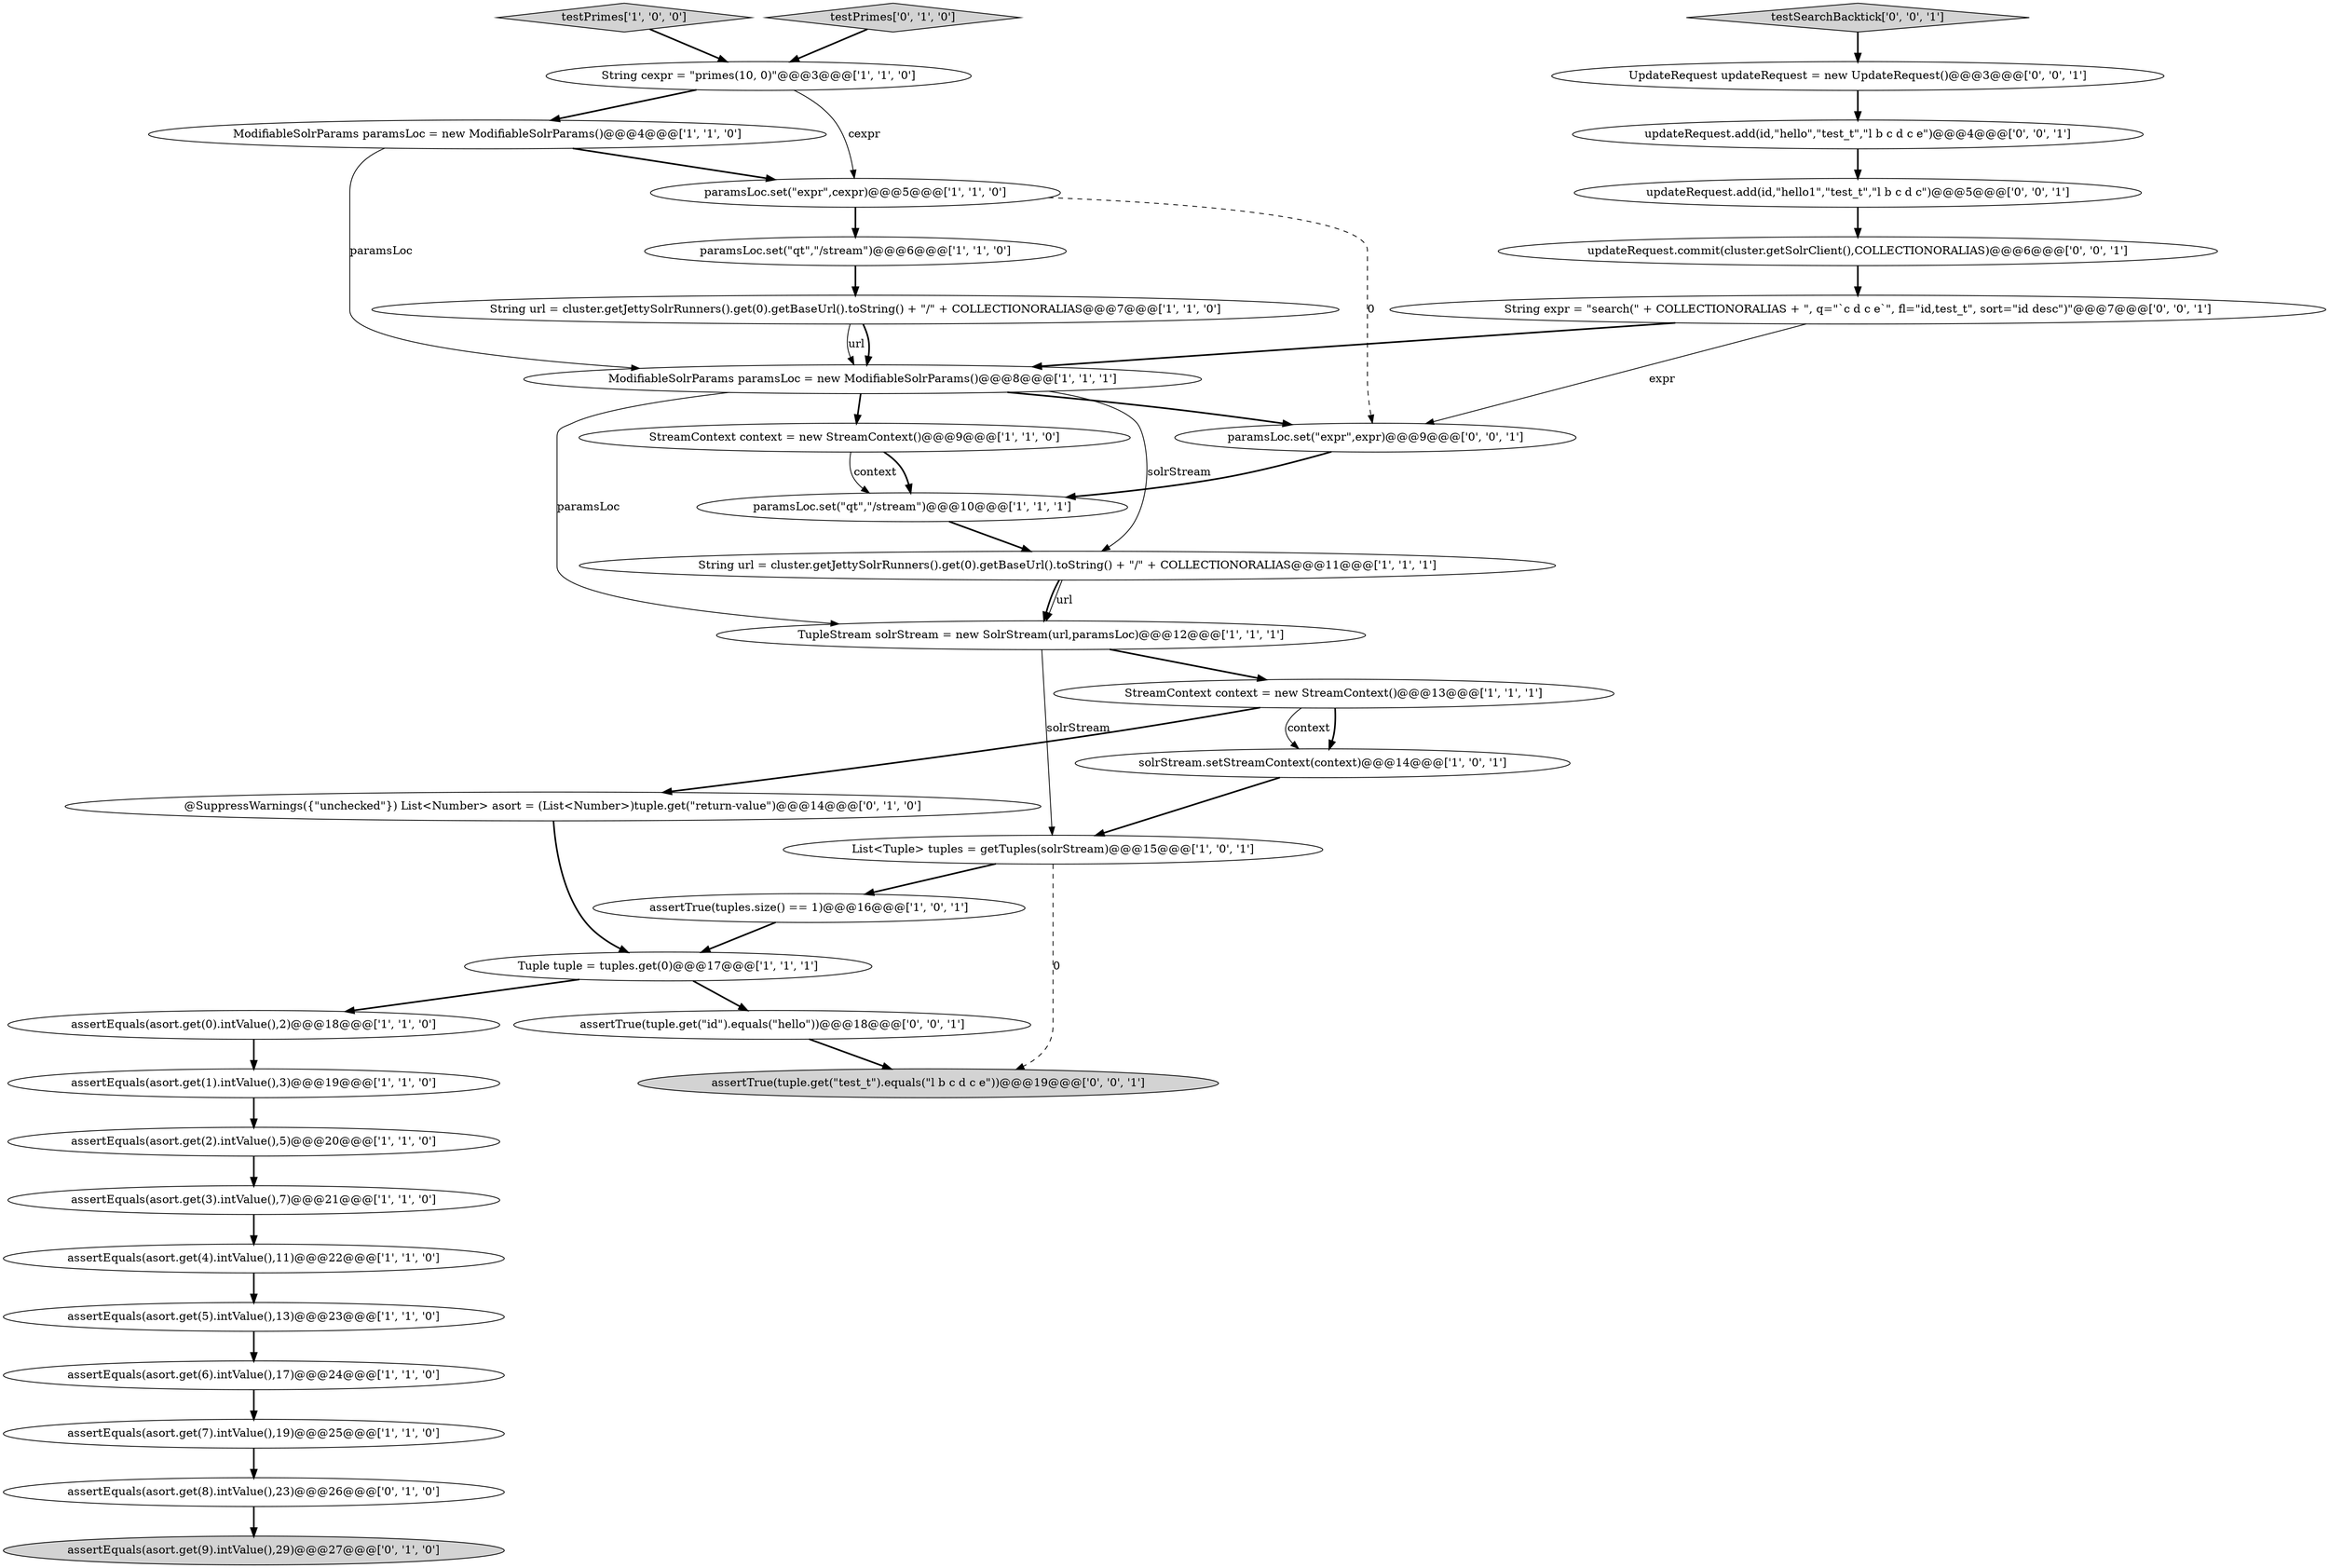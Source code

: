 digraph {
31 [style = filled, label = "updateRequest.add(id,\"hello1\",\"test_t\",\"l b c d c\")@@@5@@@['0', '0', '1']", fillcolor = white, shape = ellipse image = "AAA0AAABBB3BBB"];
22 [style = filled, label = "StreamContext context = new StreamContext()@@@13@@@['1', '1', '1']", fillcolor = white, shape = ellipse image = "AAA0AAABBB1BBB"];
2 [style = filled, label = "solrStream.setStreamContext(context)@@@14@@@['1', '0', '1']", fillcolor = white, shape = ellipse image = "AAA0AAABBB1BBB"];
36 [style = filled, label = "assertTrue(tuple.get(\"id\").equals(\"hello\"))@@@18@@@['0', '0', '1']", fillcolor = white, shape = ellipse image = "AAA0AAABBB3BBB"];
3 [style = filled, label = "String cexpr = \"primes(10, 0)\"@@@3@@@['1', '1', '0']", fillcolor = white, shape = ellipse image = "AAA0AAABBB1BBB"];
32 [style = filled, label = "paramsLoc.set(\"expr\",expr)@@@9@@@['0', '0', '1']", fillcolor = white, shape = ellipse image = "AAA0AAABBB3BBB"];
8 [style = filled, label = "paramsLoc.set(\"qt\",\"/stream\")@@@10@@@['1', '1', '1']", fillcolor = white, shape = ellipse image = "AAA0AAABBB1BBB"];
0 [style = filled, label = "assertEquals(asort.get(0).intValue(),2)@@@18@@@['1', '1', '0']", fillcolor = white, shape = ellipse image = "AAA0AAABBB1BBB"];
9 [style = filled, label = "assertEquals(asort.get(2).intValue(),5)@@@20@@@['1', '1', '0']", fillcolor = white, shape = ellipse image = "AAA0AAABBB1BBB"];
27 [style = filled, label = "assertEquals(asort.get(8).intValue(),23)@@@26@@@['0', '1', '0']", fillcolor = white, shape = ellipse image = "AAA0AAABBB2BBB"];
16 [style = filled, label = "List<Tuple> tuples = getTuples(solrStream)@@@15@@@['1', '0', '1']", fillcolor = white, shape = ellipse image = "AAA0AAABBB1BBB"];
28 [style = filled, label = "updateRequest.add(id,\"hello\",\"test_t\",\"l b c d c e\")@@@4@@@['0', '0', '1']", fillcolor = white, shape = ellipse image = "AAA0AAABBB3BBB"];
4 [style = filled, label = "assertTrue(tuples.size() == 1)@@@16@@@['1', '0', '1']", fillcolor = white, shape = ellipse image = "AAA0AAABBB1BBB"];
33 [style = filled, label = "UpdateRequest updateRequest = new UpdateRequest()@@@3@@@['0', '0', '1']", fillcolor = white, shape = ellipse image = "AAA0AAABBB3BBB"];
14 [style = filled, label = "Tuple tuple = tuples.get(0)@@@17@@@['1', '1', '1']", fillcolor = white, shape = ellipse image = "AAA0AAABBB1BBB"];
24 [style = filled, label = "@SuppressWarnings({\"unchecked\"}) List<Number> asort = (List<Number>)tuple.get(\"return-value\")@@@14@@@['0', '1', '0']", fillcolor = white, shape = ellipse image = "AAA0AAABBB2BBB"];
29 [style = filled, label = "assertTrue(tuple.get(\"test_t\").equals(\"l b c d c e\"))@@@19@@@['0', '0', '1']", fillcolor = lightgray, shape = ellipse image = "AAA0AAABBB3BBB"];
21 [style = filled, label = "StreamContext context = new StreamContext()@@@9@@@['1', '1', '0']", fillcolor = white, shape = ellipse image = "AAA0AAABBB1BBB"];
1 [style = filled, label = "assertEquals(asort.get(5).intValue(),13)@@@23@@@['1', '1', '0']", fillcolor = white, shape = ellipse image = "AAA0AAABBB1BBB"];
5 [style = filled, label = "String url = cluster.getJettySolrRunners().get(0).getBaseUrl().toString() + \"/\" + COLLECTIONORALIAS@@@7@@@['1', '1', '0']", fillcolor = white, shape = ellipse image = "AAA0AAABBB1BBB"];
18 [style = filled, label = "String url = cluster.getJettySolrRunners().get(0).getBaseUrl().toString() + \"/\" + COLLECTIONORALIAS@@@11@@@['1', '1', '1']", fillcolor = white, shape = ellipse image = "AAA0AAABBB1BBB"];
15 [style = filled, label = "paramsLoc.set(\"qt\",\"/stream\")@@@6@@@['1', '1', '0']", fillcolor = white, shape = ellipse image = "AAA0AAABBB1BBB"];
17 [style = filled, label = "ModifiableSolrParams paramsLoc = new ModifiableSolrParams()@@@8@@@['1', '1', '1']", fillcolor = white, shape = ellipse image = "AAA0AAABBB1BBB"];
6 [style = filled, label = "assertEquals(asort.get(1).intValue(),3)@@@19@@@['1', '1', '0']", fillcolor = white, shape = ellipse image = "AAA0AAABBB1BBB"];
13 [style = filled, label = "ModifiableSolrParams paramsLoc = new ModifiableSolrParams()@@@4@@@['1', '1', '0']", fillcolor = white, shape = ellipse image = "AAA0AAABBB1BBB"];
26 [style = filled, label = "assertEquals(asort.get(9).intValue(),29)@@@27@@@['0', '1', '0']", fillcolor = lightgray, shape = ellipse image = "AAA0AAABBB2BBB"];
10 [style = filled, label = "assertEquals(asort.get(3).intValue(),7)@@@21@@@['1', '1', '0']", fillcolor = white, shape = ellipse image = "AAA0AAABBB1BBB"];
12 [style = filled, label = "assertEquals(asort.get(7).intValue(),19)@@@25@@@['1', '1', '0']", fillcolor = white, shape = ellipse image = "AAA0AAABBB1BBB"];
35 [style = filled, label = "updateRequest.commit(cluster.getSolrClient(),COLLECTIONORALIAS)@@@6@@@['0', '0', '1']", fillcolor = white, shape = ellipse image = "AAA0AAABBB3BBB"];
34 [style = filled, label = "testSearchBacktick['0', '0', '1']", fillcolor = lightgray, shape = diamond image = "AAA0AAABBB3BBB"];
7 [style = filled, label = "assertEquals(asort.get(4).intValue(),11)@@@22@@@['1', '1', '0']", fillcolor = white, shape = ellipse image = "AAA0AAABBB1BBB"];
19 [style = filled, label = "TupleStream solrStream = new SolrStream(url,paramsLoc)@@@12@@@['1', '1', '1']", fillcolor = white, shape = ellipse image = "AAA0AAABBB1BBB"];
11 [style = filled, label = "testPrimes['1', '0', '0']", fillcolor = lightgray, shape = diamond image = "AAA0AAABBB1BBB"];
30 [style = filled, label = "String expr = \"search(\" + COLLECTIONORALIAS + \", q=\"`c d c e`\", fl=\"id,test_t\", sort=\"id desc\")\"@@@7@@@['0', '0', '1']", fillcolor = white, shape = ellipse image = "AAA0AAABBB3BBB"];
23 [style = filled, label = "assertEquals(asort.get(6).intValue(),17)@@@24@@@['1', '1', '0']", fillcolor = white, shape = ellipse image = "AAA0AAABBB1BBB"];
25 [style = filled, label = "testPrimes['0', '1', '0']", fillcolor = lightgray, shape = diamond image = "AAA0AAABBB2BBB"];
20 [style = filled, label = "paramsLoc.set(\"expr\",cexpr)@@@5@@@['1', '1', '0']", fillcolor = white, shape = ellipse image = "AAA0AAABBB1BBB"];
22->2 [style = bold, label=""];
0->6 [style = bold, label=""];
28->31 [style = bold, label=""];
11->3 [style = bold, label=""];
12->27 [style = bold, label=""];
25->3 [style = bold, label=""];
17->19 [style = solid, label="paramsLoc"];
16->4 [style = bold, label=""];
17->18 [style = solid, label="solrStream"];
35->30 [style = bold, label=""];
17->21 [style = bold, label=""];
36->29 [style = bold, label=""];
22->24 [style = bold, label=""];
3->20 [style = solid, label="cexpr"];
20->15 [style = bold, label=""];
19->22 [style = bold, label=""];
21->8 [style = bold, label=""];
34->33 [style = bold, label=""];
14->0 [style = bold, label=""];
30->32 [style = solid, label="expr"];
1->23 [style = bold, label=""];
20->32 [style = dashed, label="0"];
3->13 [style = bold, label=""];
33->28 [style = bold, label=""];
18->19 [style = solid, label="url"];
19->16 [style = solid, label="solrStream"];
6->9 [style = bold, label=""];
5->17 [style = bold, label=""];
8->18 [style = bold, label=""];
31->35 [style = bold, label=""];
17->32 [style = bold, label=""];
10->7 [style = bold, label=""];
13->17 [style = solid, label="paramsLoc"];
22->2 [style = solid, label="context"];
18->19 [style = bold, label=""];
23->12 [style = bold, label=""];
32->8 [style = bold, label=""];
5->17 [style = solid, label="url"];
27->26 [style = bold, label=""];
15->5 [style = bold, label=""];
4->14 [style = bold, label=""];
2->16 [style = bold, label=""];
7->1 [style = bold, label=""];
13->20 [style = bold, label=""];
24->14 [style = bold, label=""];
30->17 [style = bold, label=""];
16->29 [style = dashed, label="0"];
21->8 [style = solid, label="context"];
14->36 [style = bold, label=""];
9->10 [style = bold, label=""];
}
